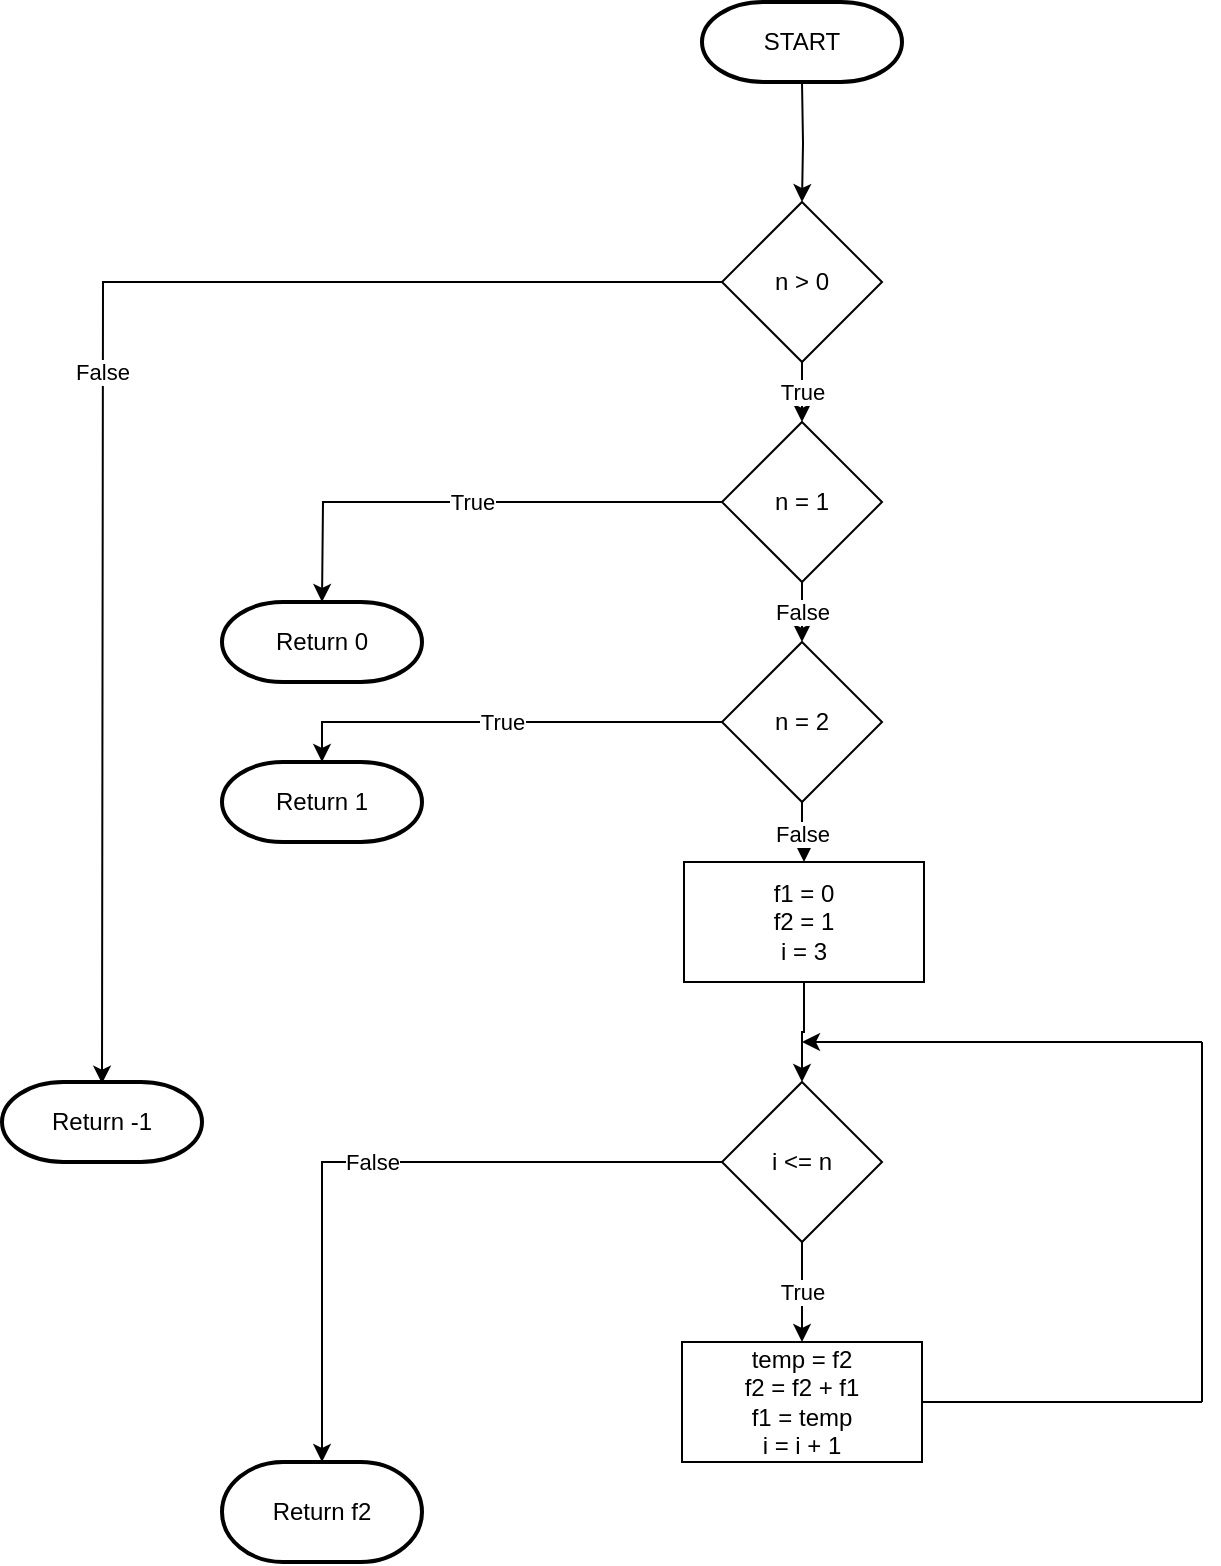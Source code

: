 <mxfile version="20.7.2" type="github">
  <diagram id="De09T_-02OI77tRfKstT" name="Page-1">
    <mxGraphModel dx="1900" dy="541" grid="1" gridSize="10" guides="1" tooltips="1" connect="1" arrows="1" fold="1" page="1" pageScale="1" pageWidth="850" pageHeight="1100" math="0" shadow="0">
      <root>
        <mxCell id="0" />
        <mxCell id="1" parent="0" />
        <mxCell id="oEuYl11y53OK9hbI6iIF-28" style="edgeStyle=orthogonalEdgeStyle;rounded=0;orthogonalLoop=1;jettySize=auto;html=1;entryX=0.5;entryY=0;entryDx=0;entryDy=0;" edge="1" parent="1" target="oEuYl11y53OK9hbI6iIF-27">
          <mxGeometry relative="1" as="geometry">
            <mxPoint x="400" y="100" as="sourcePoint" />
          </mxGeometry>
        </mxCell>
        <mxCell id="oEuYl11y53OK9hbI6iIF-53" value="False" style="edgeStyle=orthogonalEdgeStyle;rounded=0;orthogonalLoop=1;jettySize=auto;html=1;" edge="1" parent="1" source="oEuYl11y53OK9hbI6iIF-27">
          <mxGeometry relative="1" as="geometry">
            <mxPoint x="50" y="600.8" as="targetPoint" />
          </mxGeometry>
        </mxCell>
        <mxCell id="oEuYl11y53OK9hbI6iIF-54" value="True" style="edgeStyle=orthogonalEdgeStyle;rounded=0;orthogonalLoop=1;jettySize=auto;html=1;entryX=0.5;entryY=0;entryDx=0;entryDy=0;" edge="1" parent="1" source="oEuYl11y53OK9hbI6iIF-27" target="oEuYl11y53OK9hbI6iIF-31">
          <mxGeometry relative="1" as="geometry" />
        </mxCell>
        <mxCell id="oEuYl11y53OK9hbI6iIF-27" value="n &amp;gt; 0" style="rhombus;whiteSpace=wrap;html=1;" vertex="1" parent="1">
          <mxGeometry x="360" y="160" width="80" height="80" as="geometry" />
        </mxCell>
        <mxCell id="oEuYl11y53OK9hbI6iIF-38" value="False" style="edgeStyle=orthogonalEdgeStyle;rounded=0;orthogonalLoop=1;jettySize=auto;html=1;entryX=0.5;entryY=0;entryDx=0;entryDy=0;" edge="1" parent="1" source="oEuYl11y53OK9hbI6iIF-31" target="oEuYl11y53OK9hbI6iIF-32">
          <mxGeometry relative="1" as="geometry" />
        </mxCell>
        <mxCell id="oEuYl11y53OK9hbI6iIF-48" value="True" style="edgeStyle=orthogonalEdgeStyle;rounded=0;orthogonalLoop=1;jettySize=auto;html=1;entryX=0.5;entryY=0;entryDx=0;entryDy=0;" edge="1" parent="1" source="oEuYl11y53OK9hbI6iIF-31">
          <mxGeometry relative="1" as="geometry">
            <mxPoint x="160" y="360" as="targetPoint" />
          </mxGeometry>
        </mxCell>
        <mxCell id="oEuYl11y53OK9hbI6iIF-31" value="n = 1" style="rhombus;whiteSpace=wrap;html=1;" vertex="1" parent="1">
          <mxGeometry x="360" y="270" width="80" height="80" as="geometry" />
        </mxCell>
        <mxCell id="oEuYl11y53OK9hbI6iIF-51" value="True" style="edgeStyle=orthogonalEdgeStyle;rounded=0;orthogonalLoop=1;jettySize=auto;html=1;entryX=0.5;entryY=0;entryDx=0;entryDy=0;entryPerimeter=0;" edge="1" parent="1" source="oEuYl11y53OK9hbI6iIF-32" target="oEuYl11y53OK9hbI6iIF-50">
          <mxGeometry relative="1" as="geometry" />
        </mxCell>
        <mxCell id="oEuYl11y53OK9hbI6iIF-52" value="False" style="edgeStyle=orthogonalEdgeStyle;rounded=0;orthogonalLoop=1;jettySize=auto;html=1;entryX=0.5;entryY=0;entryDx=0;entryDy=0;" edge="1" parent="1" source="oEuYl11y53OK9hbI6iIF-32" target="oEuYl11y53OK9hbI6iIF-33">
          <mxGeometry relative="1" as="geometry">
            <mxPoint x="400" y="480" as="targetPoint" />
          </mxGeometry>
        </mxCell>
        <mxCell id="oEuYl11y53OK9hbI6iIF-32" value="n = 2" style="rhombus;whiteSpace=wrap;html=1;" vertex="1" parent="1">
          <mxGeometry x="360" y="380" width="80" height="80" as="geometry" />
        </mxCell>
        <mxCell id="oEuYl11y53OK9hbI6iIF-58" style="edgeStyle=orthogonalEdgeStyle;rounded=0;orthogonalLoop=1;jettySize=auto;html=1;entryX=0.5;entryY=0;entryDx=0;entryDy=0;" edge="1" parent="1" source="oEuYl11y53OK9hbI6iIF-33" target="oEuYl11y53OK9hbI6iIF-57">
          <mxGeometry relative="1" as="geometry" />
        </mxCell>
        <mxCell id="oEuYl11y53OK9hbI6iIF-33" value="f1 = 0&lt;br&gt;f2 = 1&lt;br&gt;i = 3" style="rounded=0;whiteSpace=wrap;html=1;" vertex="1" parent="1">
          <mxGeometry x="341" y="490" width="120" height="60" as="geometry" />
        </mxCell>
        <mxCell id="oEuYl11y53OK9hbI6iIF-46" value="START" style="strokeWidth=2;html=1;shape=mxgraph.flowchart.terminator;whiteSpace=wrap;" vertex="1" parent="1">
          <mxGeometry x="350" y="60" width="100" height="40" as="geometry" />
        </mxCell>
        <mxCell id="oEuYl11y53OK9hbI6iIF-49" value="Return 0" style="strokeWidth=2;html=1;shape=mxgraph.flowchart.terminator;whiteSpace=wrap;" vertex="1" parent="1">
          <mxGeometry x="110" y="360" width="100" height="40" as="geometry" />
        </mxCell>
        <mxCell id="oEuYl11y53OK9hbI6iIF-50" value="Return 1" style="strokeWidth=2;html=1;shape=mxgraph.flowchart.terminator;whiteSpace=wrap;" vertex="1" parent="1">
          <mxGeometry x="110" y="440" width="100" height="40" as="geometry" />
        </mxCell>
        <mxCell id="oEuYl11y53OK9hbI6iIF-55" value="Return -1" style="strokeWidth=2;html=1;shape=mxgraph.flowchart.terminator;whiteSpace=wrap;" vertex="1" parent="1">
          <mxGeometry y="600" width="100" height="40" as="geometry" />
        </mxCell>
        <mxCell id="oEuYl11y53OK9hbI6iIF-60" value="True" style="edgeStyle=orthogonalEdgeStyle;rounded=0;orthogonalLoop=1;jettySize=auto;html=1;entryX=0.5;entryY=0;entryDx=0;entryDy=0;" edge="1" parent="1" source="oEuYl11y53OK9hbI6iIF-57" target="oEuYl11y53OK9hbI6iIF-59">
          <mxGeometry relative="1" as="geometry" />
        </mxCell>
        <mxCell id="oEuYl11y53OK9hbI6iIF-62" value="False" style="edgeStyle=orthogonalEdgeStyle;rounded=0;orthogonalLoop=1;jettySize=auto;html=1;entryX=0.5;entryY=0;entryDx=0;entryDy=0;entryPerimeter=0;" edge="1" parent="1" source="oEuYl11y53OK9hbI6iIF-57" target="oEuYl11y53OK9hbI6iIF-61">
          <mxGeometry relative="1" as="geometry" />
        </mxCell>
        <mxCell id="oEuYl11y53OK9hbI6iIF-57" value="i &amp;lt;= n" style="rhombus;whiteSpace=wrap;html=1;" vertex="1" parent="1">
          <mxGeometry x="360" y="600" width="80" height="80" as="geometry" />
        </mxCell>
        <mxCell id="oEuYl11y53OK9hbI6iIF-59" value="temp = f2&lt;br&gt;f2 = f2 + f1&lt;br&gt;f1 = temp&lt;br&gt;i = i + 1" style="rounded=0;whiteSpace=wrap;html=1;" vertex="1" parent="1">
          <mxGeometry x="340" y="730" width="120" height="60" as="geometry" />
        </mxCell>
        <mxCell id="oEuYl11y53OK9hbI6iIF-61" value="Return f2" style="strokeWidth=2;html=1;shape=mxgraph.flowchart.terminator;whiteSpace=wrap;" vertex="1" parent="1">
          <mxGeometry x="110" y="790" width="100" height="50" as="geometry" />
        </mxCell>
        <mxCell id="oEuYl11y53OK9hbI6iIF-66" value="" style="line;strokeWidth=1;rotatable=0;dashed=0;labelPosition=right;align=left;verticalAlign=middle;spacingTop=0;spacingLeft=6;points=[];portConstraint=eastwest;" vertex="1" parent="1">
          <mxGeometry x="460" y="755" width="140" height="10" as="geometry" />
        </mxCell>
        <mxCell id="oEuYl11y53OK9hbI6iIF-72" value="" style="endArrow=none;html=1;rounded=0;" edge="1" parent="1">
          <mxGeometry width="50" height="50" relative="1" as="geometry">
            <mxPoint x="600" y="760" as="sourcePoint" />
            <mxPoint x="600" y="580" as="targetPoint" />
          </mxGeometry>
        </mxCell>
        <mxCell id="oEuYl11y53OK9hbI6iIF-73" value="" style="endArrow=classic;html=1;rounded=0;" edge="1" parent="1">
          <mxGeometry width="50" height="50" relative="1" as="geometry">
            <mxPoint x="600" y="580" as="sourcePoint" />
            <mxPoint x="400" y="580" as="targetPoint" />
          </mxGeometry>
        </mxCell>
      </root>
    </mxGraphModel>
  </diagram>
</mxfile>
